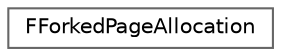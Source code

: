 digraph "Graphical Class Hierarchy"
{
 // INTERACTIVE_SVG=YES
 // LATEX_PDF_SIZE
  bgcolor="transparent";
  edge [fontname=Helvetica,fontsize=10,labelfontname=Helvetica,labelfontsize=10];
  node [fontname=Helvetica,fontsize=10,shape=box,height=0.2,width=0.4];
  rankdir="LR";
  Node0 [id="Node000000",label="FForkedPageAllocation",height=0.2,width=0.4,color="grey40", fillcolor="white", style="filled",URL="$d5/dfe/structFForkedPageAllocation.html",tooltip=" "];
}
